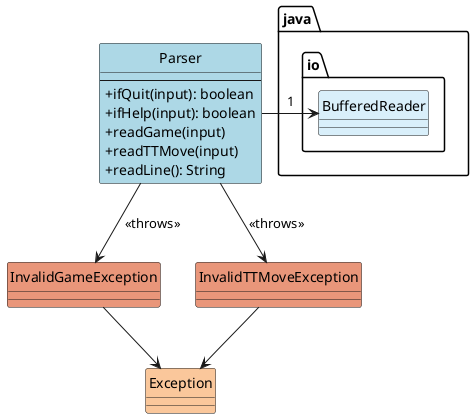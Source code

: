 @startuml
exception Exception #fac79b {
}

exception InvalidTTMoveException #DarkSalmon {
}

exception InvalidGameException #DarkSalmon {
}

InvalidTTMoveException --> Exception
InvalidGameException --> Exception

skinparam classAttributeIconSize 0
class Parser #LightBlue {
  --
  +ifQuit(input): boolean
  +ifHelp(input): boolean
  +readGame(input)
  +readTTMove(input)
  +readLine(): String
}

class java.io.BufferedReader #d9effa {
}

Parser --> BufferedReader: 1
Parser --> InvalidTTMoveException: <<throws>>
Parser --> InvalidGameException: <<throws>>

BufferedReader -right[hidden]- Parser
InvalidGameException -right[hidden]- InvalidTTMoveException

hide Parser circle
hide InvalidTTMoveException circle
hide InvalidGameException circle
hide BufferedReader circle
hide Exception circle
@enduml
